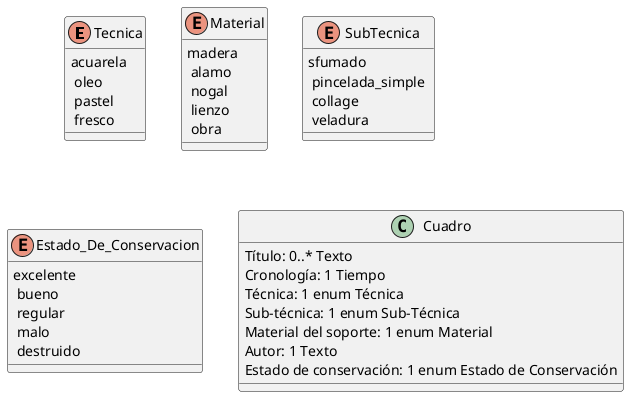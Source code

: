 @startuml

enum Tecnica{
acuarela \n oleo \n pastel \n fresco
}

enum Material{
madera \n alamo \n nogal \n lienzo \n obra
}

enum SubTecnica{
sfumado \n pincelada_simple \n collage \n veladura
}

enum Estado_De_Conservacion{
excelente \n bueno \n regular \n malo \n destruido
}

class Cuadro{
Título: 0..* Texto
Cronología: 1 Tiempo
Técnica: 1 enum Técnica
Sub-técnica: 1 enum Sub-Técnica
Material del soporte: 1 enum Material
Autor: 1 Texto
Estado de conservación: 1 enum Estado de Conservación
}

@enduml